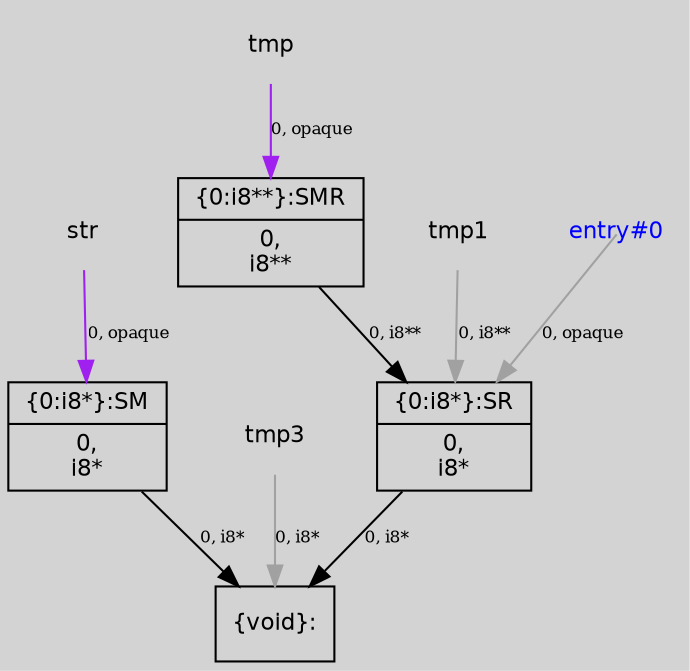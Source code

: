 digraph unnamed {
	graph [center=true, ratio=true, bgcolor=lightgray, fontname=Helvetica];
	node  [fontname=Helvetica, fontsize=11];

	Node0x1bdc9f0 [shape=record,label="{\{0:i8*\}:SR|{<s0>0,\ni8*}}"];
	Node0x1bdcfa0 [shape=record,label="{\{0:i8**\}:SMR|{<s0>0,\ni8**}}"];
	Node0x1bdd450 [shape=record,label="{\{0:i8*\}:SM|{<s0>0,\ni8*}}"];
	Node0x1bdda00 [shape=record,label="{\{void\}:}"];
	Node0x1bceb98[ shape=plaintext, label ="tmp1"];
	Node0x1bceb98 -> Node0x1bdc9f0[arrowtail=tee,label="0, i8**",fontsize=8,color=gray63];
	Node0x1bceaa8[ shape=plaintext, label ="str"];
	Node0x1bceaa8 -> Node0x1bdd450[arrowtail=tee,label="0, opaque",fontsize=8,color=purple];
	Node0x1bced08[ shape=plaintext, label ="tmp3"];
	Node0x1bced08 -> Node0x1bdda00[arrowtail=tee,label="0, i8*",fontsize=8,color=gray63];
	Node0x1bce428[ shape=plaintext, label ="tmp"];
	Node0x1bce428 -> Node0x1bdcfa0[arrowtail=tee,label="0, opaque",fontsize=8,color=purple];
	Node0x1bce220[ shape=plaintext,fontcolor=blue, label ="entry#0"];
	Node0x1bce220 -> Node0x1bdc9f0[tailclip=false,color=gray63,label="0, opaque",fontsize=8];
	Node0x1bdc9f0 -> Node0x1bdda00[arrowtail=tee,label="0, i8*",fontsize=8];
	Node0x1bdcfa0 -> Node0x1bdc9f0[arrowtail=tee,label="0, i8**",fontsize=8];
	Node0x1bdd450 -> Node0x1bdda00[arrowtail=tee,label="0, i8*",fontsize=8];
}
